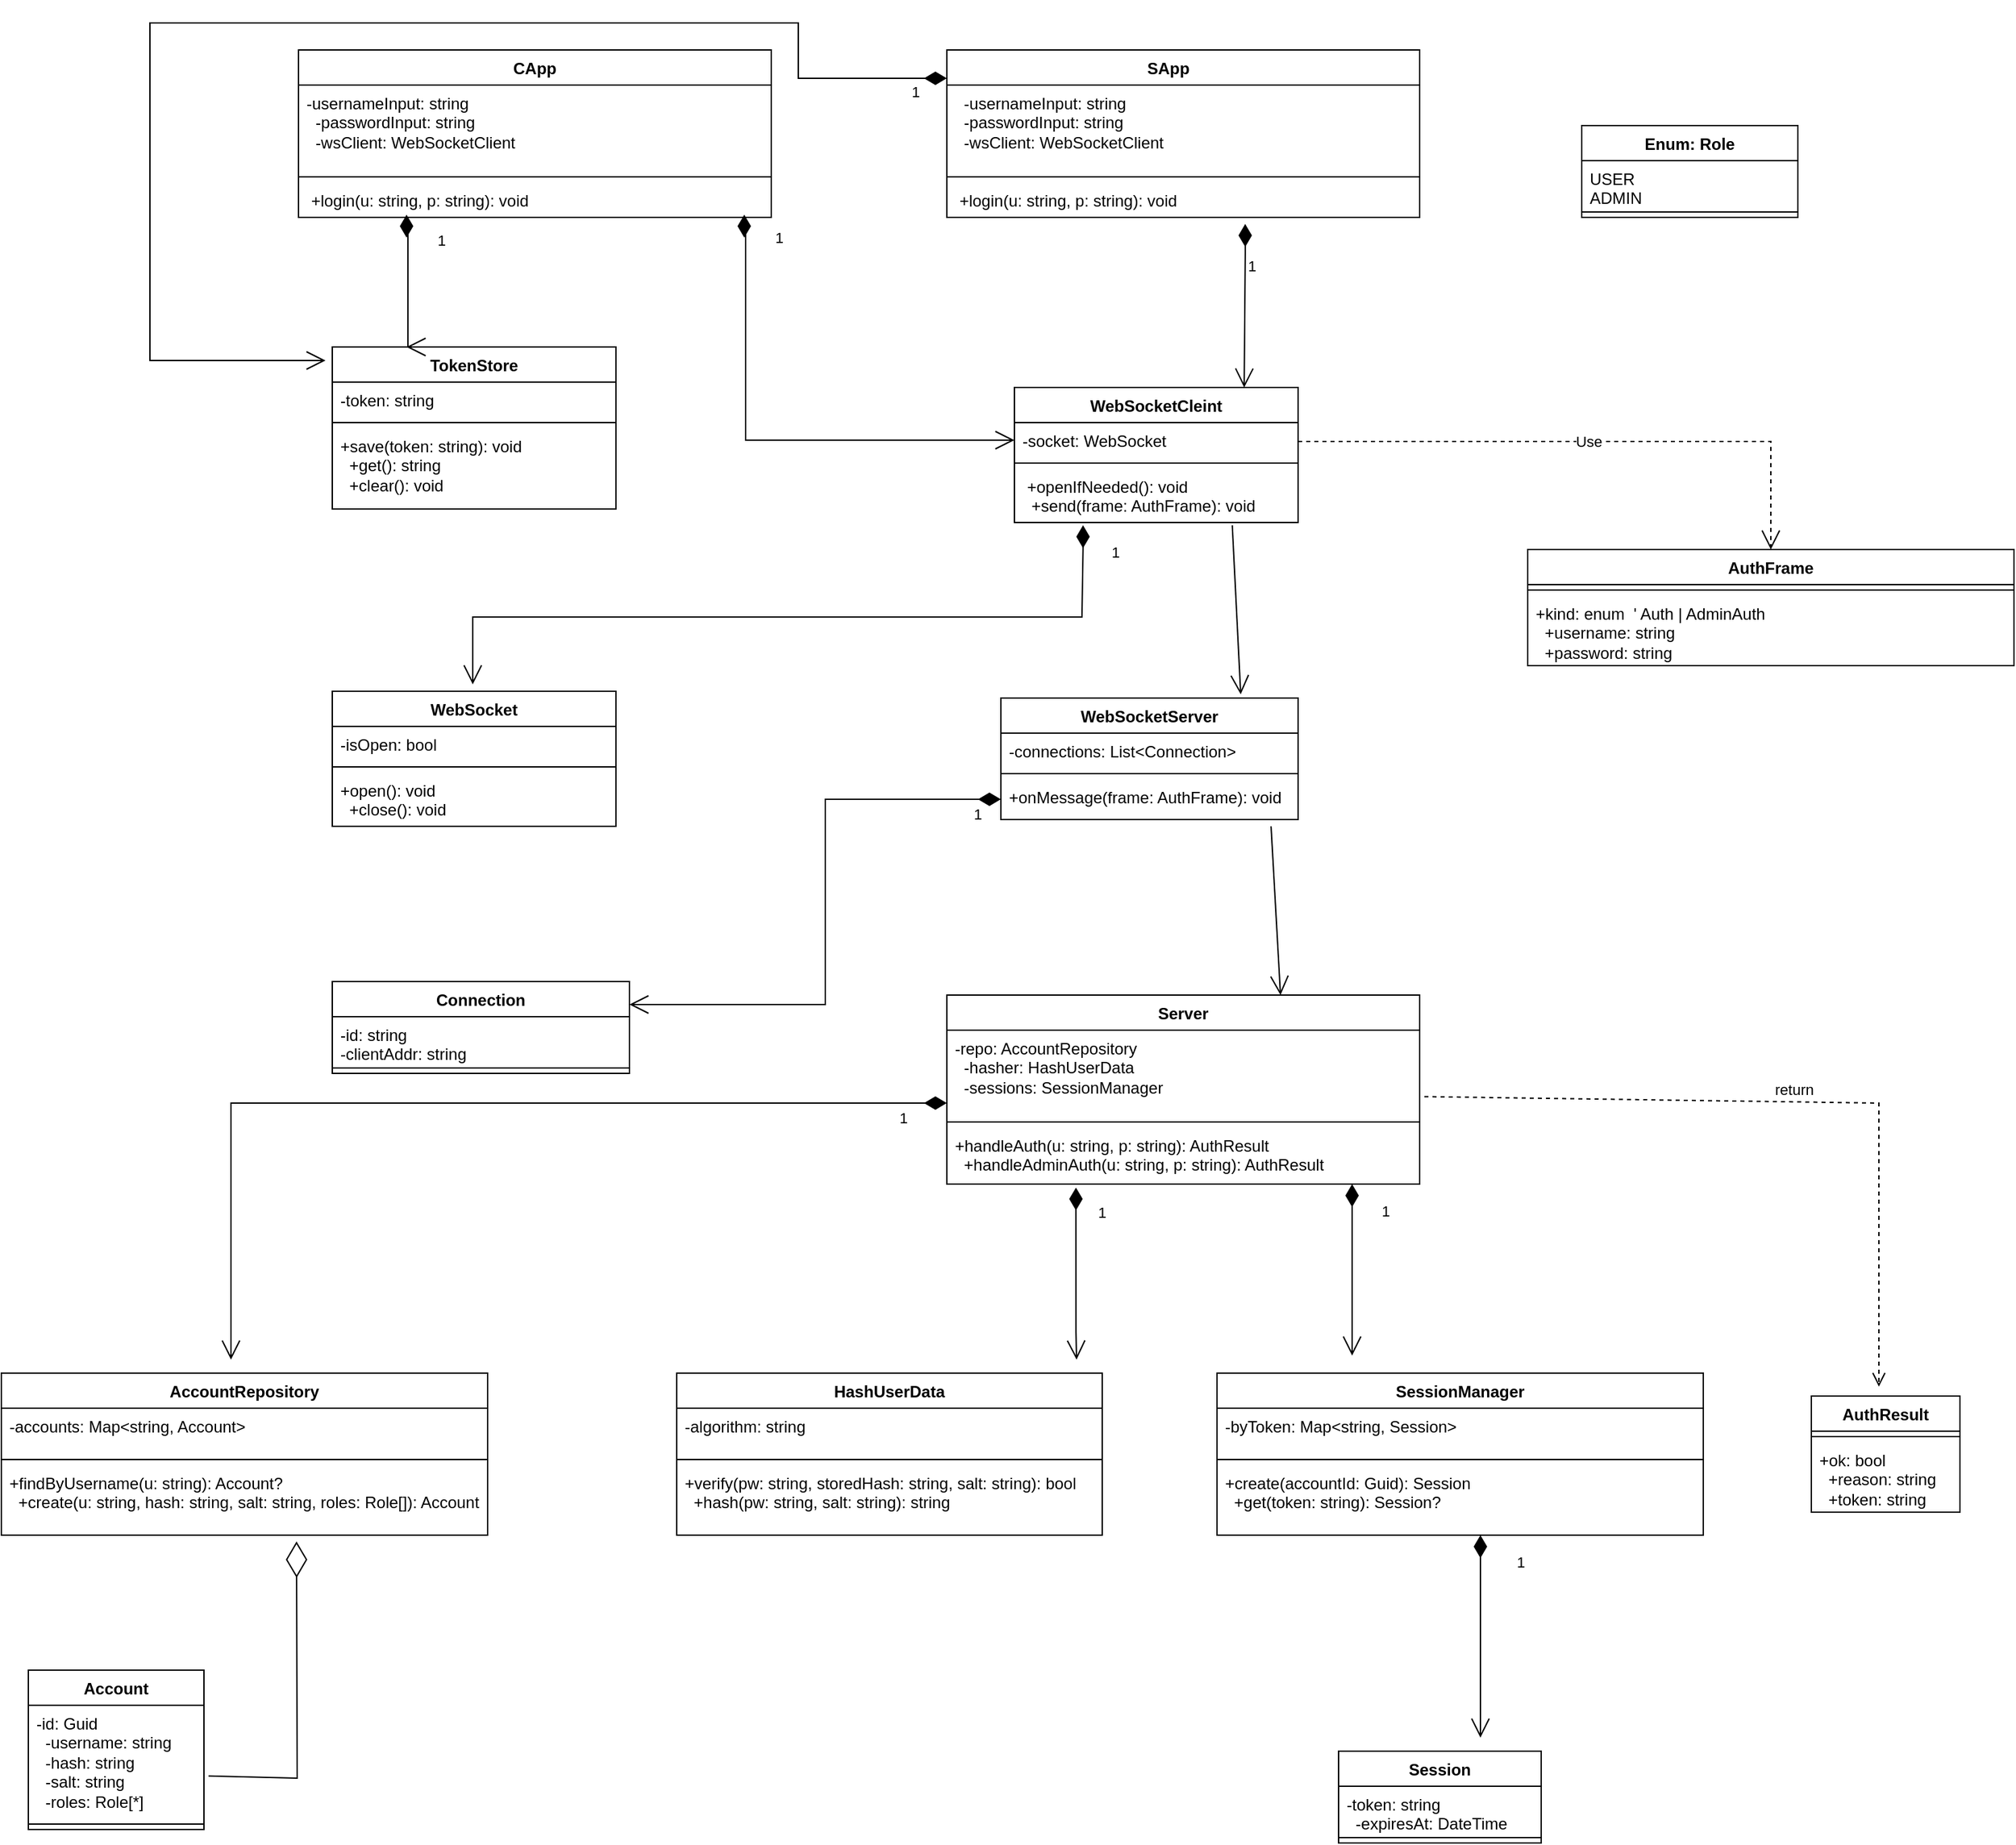 <mxfile version="28.2.5">
  <diagram name="Page-1" id="A7frFAjY_kREVH2VIPrW">
    <mxGraphModel dx="2175" dy="1169" grid="1" gridSize="10" guides="1" tooltips="1" connect="1" arrows="1" fold="1" page="1" pageScale="1" pageWidth="850" pageHeight="1100" math="0" shadow="0">
      <root>
        <mxCell id="0" />
        <mxCell id="1" parent="0" />
        <mxCell id="3AS830xUWh5VBCiJ3x45-1" value="Enum: Role" style="swimlane;fontStyle=1;align=center;verticalAlign=top;childLayout=stackLayout;horizontal=1;startSize=26;horizontalStack=0;resizeParent=1;resizeParentMax=0;resizeLast=0;collapsible=1;marginBottom=0;whiteSpace=wrap;html=1;" vertex="1" parent="1">
          <mxGeometry x="1350" y="96" width="160" height="68" as="geometry" />
        </mxCell>
        <mxCell id="3AS830xUWh5VBCiJ3x45-2" value="USER&lt;br&gt;ADMIN" style="text;strokeColor=none;fillColor=none;align=left;verticalAlign=top;spacingLeft=4;spacingRight=4;overflow=hidden;rotatable=0;points=[[0,0.5],[1,0.5]];portConstraint=eastwest;whiteSpace=wrap;html=1;" vertex="1" parent="3AS830xUWh5VBCiJ3x45-1">
          <mxGeometry y="26" width="160" height="34" as="geometry" />
        </mxCell>
        <mxCell id="3AS830xUWh5VBCiJ3x45-3" value="" style="line;strokeWidth=1;fillColor=none;align=left;verticalAlign=middle;spacingTop=-1;spacingLeft=3;spacingRight=3;rotatable=0;labelPosition=right;points=[];portConstraint=eastwest;strokeColor=inherit;" vertex="1" parent="3AS830xUWh5VBCiJ3x45-1">
          <mxGeometry y="60" width="160" height="8" as="geometry" />
        </mxCell>
        <mxCell id="3AS830xUWh5VBCiJ3x45-5" value="CApp" style="swimlane;fontStyle=1;align=center;verticalAlign=top;childLayout=stackLayout;horizontal=1;startSize=26;horizontalStack=0;resizeParent=1;resizeParentMax=0;resizeLast=0;collapsible=1;marginBottom=0;whiteSpace=wrap;html=1;" vertex="1" parent="1">
          <mxGeometry x="400" y="40" width="350" height="124" as="geometry" />
        </mxCell>
        <mxCell id="3AS830xUWh5VBCiJ3x45-6" value="-usernameInput: string&lt;br&gt;&amp;nbsp; -passwordInput: string&lt;br&gt;&amp;nbsp; -wsClient: WebSocketClient" style="text;strokeColor=none;fillColor=none;align=left;verticalAlign=top;spacingLeft=4;spacingRight=4;overflow=hidden;rotatable=0;points=[[0,0.5],[1,0.5]];portConstraint=eastwest;whiteSpace=wrap;html=1;" vertex="1" parent="3AS830xUWh5VBCiJ3x45-5">
          <mxGeometry y="26" width="350" height="64" as="geometry" />
        </mxCell>
        <mxCell id="3AS830xUWh5VBCiJ3x45-7" value="" style="line;strokeWidth=1;fillColor=none;align=left;verticalAlign=middle;spacingTop=-1;spacingLeft=3;spacingRight=3;rotatable=0;labelPosition=right;points=[];portConstraint=eastwest;strokeColor=inherit;" vertex="1" parent="3AS830xUWh5VBCiJ3x45-5">
          <mxGeometry y="90" width="350" height="8" as="geometry" />
        </mxCell>
        <mxCell id="3AS830xUWh5VBCiJ3x45-8" value="&amp;nbsp;+login(u: string, p: string): void" style="text;strokeColor=none;fillColor=none;align=left;verticalAlign=top;spacingLeft=4;spacingRight=4;overflow=hidden;rotatable=0;points=[[0,0.5],[1,0.5]];portConstraint=eastwest;whiteSpace=wrap;html=1;" vertex="1" parent="3AS830xUWh5VBCiJ3x45-5">
          <mxGeometry y="98" width="350" height="26" as="geometry" />
        </mxCell>
        <mxCell id="3AS830xUWh5VBCiJ3x45-24" value="SApp&lt;span style=&quot;white-space: pre;&quot;&gt;&#x9;&lt;/span&gt;" style="swimlane;fontStyle=1;align=center;verticalAlign=top;childLayout=stackLayout;horizontal=1;startSize=26;horizontalStack=0;resizeParent=1;resizeParentMax=0;resizeLast=0;collapsible=1;marginBottom=0;whiteSpace=wrap;html=1;" vertex="1" parent="1">
          <mxGeometry x="880" y="40" width="350" height="124" as="geometry" />
        </mxCell>
        <mxCell id="3AS830xUWh5VBCiJ3x45-25" value="&amp;nbsp; -usernameInput: string&lt;br&gt;&amp;nbsp; -passwordInput: string&lt;br&gt;&amp;nbsp; -wsClient: WebSocketClient" style="text;strokeColor=none;fillColor=none;align=left;verticalAlign=top;spacingLeft=4;spacingRight=4;overflow=hidden;rotatable=0;points=[[0,0.5],[1,0.5]];portConstraint=eastwest;whiteSpace=wrap;html=1;" vertex="1" parent="3AS830xUWh5VBCiJ3x45-24">
          <mxGeometry y="26" width="350" height="64" as="geometry" />
        </mxCell>
        <mxCell id="3AS830xUWh5VBCiJ3x45-26" value="" style="line;strokeWidth=1;fillColor=none;align=left;verticalAlign=middle;spacingTop=-1;spacingLeft=3;spacingRight=3;rotatable=0;labelPosition=right;points=[];portConstraint=eastwest;strokeColor=inherit;" vertex="1" parent="3AS830xUWh5VBCiJ3x45-24">
          <mxGeometry y="90" width="350" height="8" as="geometry" />
        </mxCell>
        <mxCell id="3AS830xUWh5VBCiJ3x45-27" value="&amp;nbsp;+login(u: string, p: string): void" style="text;strokeColor=none;fillColor=none;align=left;verticalAlign=top;spacingLeft=4;spacingRight=4;overflow=hidden;rotatable=0;points=[[0,0.5],[1,0.5]];portConstraint=eastwest;whiteSpace=wrap;html=1;" vertex="1" parent="3AS830xUWh5VBCiJ3x45-24">
          <mxGeometry y="98" width="350" height="26" as="geometry" />
        </mxCell>
        <mxCell id="3AS830xUWh5VBCiJ3x45-28" value="WebSocketCleint" style="swimlane;fontStyle=1;align=center;verticalAlign=top;childLayout=stackLayout;horizontal=1;startSize=26;horizontalStack=0;resizeParent=1;resizeParentMax=0;resizeLast=0;collapsible=1;marginBottom=0;whiteSpace=wrap;html=1;" vertex="1" parent="1">
          <mxGeometry x="930" y="290" width="210" height="100" as="geometry" />
        </mxCell>
        <mxCell id="3AS830xUWh5VBCiJ3x45-29" value="-socket: WebSocket" style="text;strokeColor=none;fillColor=none;align=left;verticalAlign=top;spacingLeft=4;spacingRight=4;overflow=hidden;rotatable=0;points=[[0,0.5],[1,0.5]];portConstraint=eastwest;whiteSpace=wrap;html=1;" vertex="1" parent="3AS830xUWh5VBCiJ3x45-28">
          <mxGeometry y="26" width="210" height="26" as="geometry" />
        </mxCell>
        <mxCell id="3AS830xUWh5VBCiJ3x45-30" value="" style="line;strokeWidth=1;fillColor=none;align=left;verticalAlign=middle;spacingTop=-1;spacingLeft=3;spacingRight=3;rotatable=0;labelPosition=right;points=[];portConstraint=eastwest;strokeColor=inherit;" vertex="1" parent="3AS830xUWh5VBCiJ3x45-28">
          <mxGeometry y="52" width="210" height="8" as="geometry" />
        </mxCell>
        <mxCell id="3AS830xUWh5VBCiJ3x45-31" value="&amp;nbsp;+openIfNeeded(): void&lt;br&gt;&amp;nbsp; +send(frame: AuthFrame): void" style="text;strokeColor=none;fillColor=none;align=left;verticalAlign=top;spacingLeft=4;spacingRight=4;overflow=hidden;rotatable=0;points=[[0,0.5],[1,0.5]];portConstraint=eastwest;whiteSpace=wrap;html=1;" vertex="1" parent="3AS830xUWh5VBCiJ3x45-28">
          <mxGeometry y="60" width="210" height="40" as="geometry" />
        </mxCell>
        <mxCell id="3AS830xUWh5VBCiJ3x45-32" value="WebSocket" style="swimlane;fontStyle=1;align=center;verticalAlign=top;childLayout=stackLayout;horizontal=1;startSize=26;horizontalStack=0;resizeParent=1;resizeParentMax=0;resizeLast=0;collapsible=1;marginBottom=0;whiteSpace=wrap;html=1;" vertex="1" parent="1">
          <mxGeometry x="425" y="515" width="210" height="100" as="geometry" />
        </mxCell>
        <mxCell id="3AS830xUWh5VBCiJ3x45-33" value="-isOpen: bool" style="text;strokeColor=none;fillColor=none;align=left;verticalAlign=top;spacingLeft=4;spacingRight=4;overflow=hidden;rotatable=0;points=[[0,0.5],[1,0.5]];portConstraint=eastwest;whiteSpace=wrap;html=1;" vertex="1" parent="3AS830xUWh5VBCiJ3x45-32">
          <mxGeometry y="26" width="210" height="26" as="geometry" />
        </mxCell>
        <mxCell id="3AS830xUWh5VBCiJ3x45-34" value="" style="line;strokeWidth=1;fillColor=none;align=left;verticalAlign=middle;spacingTop=-1;spacingLeft=3;spacingRight=3;rotatable=0;labelPosition=right;points=[];portConstraint=eastwest;strokeColor=inherit;" vertex="1" parent="3AS830xUWh5VBCiJ3x45-32">
          <mxGeometry y="52" width="210" height="8" as="geometry" />
        </mxCell>
        <mxCell id="3AS830xUWh5VBCiJ3x45-35" value="+open(): void&lt;br&gt;&amp;nbsp; +close(): void" style="text;strokeColor=none;fillColor=none;align=left;verticalAlign=top;spacingLeft=4;spacingRight=4;overflow=hidden;rotatable=0;points=[[0,0.5],[1,0.5]];portConstraint=eastwest;whiteSpace=wrap;html=1;" vertex="1" parent="3AS830xUWh5VBCiJ3x45-32">
          <mxGeometry y="60" width="210" height="40" as="geometry" />
        </mxCell>
        <mxCell id="3AS830xUWh5VBCiJ3x45-36" value="WebSocketServer" style="swimlane;fontStyle=1;align=center;verticalAlign=top;childLayout=stackLayout;horizontal=1;startSize=26;horizontalStack=0;resizeParent=1;resizeParentMax=0;resizeLast=0;collapsible=1;marginBottom=0;whiteSpace=wrap;html=1;" vertex="1" parent="1">
          <mxGeometry x="920" y="520" width="220" height="90" as="geometry" />
        </mxCell>
        <mxCell id="3AS830xUWh5VBCiJ3x45-37" value="-connections: List&amp;lt;Connection&amp;gt;" style="text;strokeColor=none;fillColor=none;align=left;verticalAlign=top;spacingLeft=4;spacingRight=4;overflow=hidden;rotatable=0;points=[[0,0.5],[1,0.5]];portConstraint=eastwest;whiteSpace=wrap;html=1;" vertex="1" parent="3AS830xUWh5VBCiJ3x45-36">
          <mxGeometry y="26" width="220" height="26" as="geometry" />
        </mxCell>
        <mxCell id="3AS830xUWh5VBCiJ3x45-38" value="" style="line;strokeWidth=1;fillColor=none;align=left;verticalAlign=middle;spacingTop=-1;spacingLeft=3;spacingRight=3;rotatable=0;labelPosition=right;points=[];portConstraint=eastwest;strokeColor=inherit;" vertex="1" parent="3AS830xUWh5VBCiJ3x45-36">
          <mxGeometry y="52" width="220" height="8" as="geometry" />
        </mxCell>
        <mxCell id="3AS830xUWh5VBCiJ3x45-39" value="+onMessage(frame: AuthFrame): void" style="text;strokeColor=none;fillColor=none;align=left;verticalAlign=top;spacingLeft=4;spacingRight=4;overflow=hidden;rotatable=0;points=[[0,0.5],[1,0.5]];portConstraint=eastwest;whiteSpace=wrap;html=1;" vertex="1" parent="3AS830xUWh5VBCiJ3x45-36">
          <mxGeometry y="60" width="220" height="30" as="geometry" />
        </mxCell>
        <mxCell id="3AS830xUWh5VBCiJ3x45-40" value="Connection" style="swimlane;fontStyle=1;align=center;verticalAlign=top;childLayout=stackLayout;horizontal=1;startSize=26;horizontalStack=0;resizeParent=1;resizeParentMax=0;resizeLast=0;collapsible=1;marginBottom=0;whiteSpace=wrap;html=1;" vertex="1" parent="1">
          <mxGeometry x="425" y="730" width="220" height="68" as="geometry" />
        </mxCell>
        <mxCell id="3AS830xUWh5VBCiJ3x45-41" value="&lt;div&gt;-id: string&lt;/div&gt;&lt;div&gt;-clientAddr: string&lt;/div&gt;" style="text;strokeColor=none;fillColor=none;align=left;verticalAlign=top;spacingLeft=4;spacingRight=4;overflow=hidden;rotatable=0;points=[[0,0.5],[1,0.5]];portConstraint=eastwest;whiteSpace=wrap;html=1;" vertex="1" parent="3AS830xUWh5VBCiJ3x45-40">
          <mxGeometry y="26" width="220" height="34" as="geometry" />
        </mxCell>
        <mxCell id="3AS830xUWh5VBCiJ3x45-42" value="" style="line;strokeWidth=1;fillColor=none;align=left;verticalAlign=middle;spacingTop=-1;spacingLeft=3;spacingRight=3;rotatable=0;labelPosition=right;points=[];portConstraint=eastwest;strokeColor=inherit;" vertex="1" parent="3AS830xUWh5VBCiJ3x45-40">
          <mxGeometry y="60" width="220" height="8" as="geometry" />
        </mxCell>
        <mxCell id="3AS830xUWh5VBCiJ3x45-44" value="Server" style="swimlane;fontStyle=1;align=center;verticalAlign=top;childLayout=stackLayout;horizontal=1;startSize=26;horizontalStack=0;resizeParent=1;resizeParentMax=0;resizeLast=0;collapsible=1;marginBottom=0;whiteSpace=wrap;html=1;" vertex="1" parent="1">
          <mxGeometry x="880" y="740" width="350" height="140" as="geometry" />
        </mxCell>
        <mxCell id="3AS830xUWh5VBCiJ3x45-45" value="-repo: AccountRepository&lt;br&gt;&amp;nbsp; -hasher: HashUserData&lt;br&gt;&amp;nbsp; -sessions: SessionManager" style="text;strokeColor=none;fillColor=none;align=left;verticalAlign=top;spacingLeft=4;spacingRight=4;overflow=hidden;rotatable=0;points=[[0,0.5],[1,0.5]];portConstraint=eastwest;whiteSpace=wrap;html=1;" vertex="1" parent="3AS830xUWh5VBCiJ3x45-44">
          <mxGeometry y="26" width="350" height="64" as="geometry" />
        </mxCell>
        <mxCell id="3AS830xUWh5VBCiJ3x45-46" value="" style="line;strokeWidth=1;fillColor=none;align=left;verticalAlign=middle;spacingTop=-1;spacingLeft=3;spacingRight=3;rotatable=0;labelPosition=right;points=[];portConstraint=eastwest;strokeColor=inherit;" vertex="1" parent="3AS830xUWh5VBCiJ3x45-44">
          <mxGeometry y="90" width="350" height="8" as="geometry" />
        </mxCell>
        <mxCell id="3AS830xUWh5VBCiJ3x45-47" value="+handleAuth(u: string, p: string): AuthResult&lt;br&gt;&amp;nbsp; +handleAdminAuth(u: string, p: string): AuthResult" style="text;strokeColor=none;fillColor=none;align=left;verticalAlign=top;spacingLeft=4;spacingRight=4;overflow=hidden;rotatable=0;points=[[0,0.5],[1,0.5]];portConstraint=eastwest;whiteSpace=wrap;html=1;" vertex="1" parent="3AS830xUWh5VBCiJ3x45-44">
          <mxGeometry y="98" width="350" height="42" as="geometry" />
        </mxCell>
        <mxCell id="3AS830xUWh5VBCiJ3x45-48" value="AccountRepository" style="swimlane;fontStyle=1;align=center;verticalAlign=top;childLayout=stackLayout;horizontal=1;startSize=26;horizontalStack=0;resizeParent=1;resizeParentMax=0;resizeLast=0;collapsible=1;marginBottom=0;whiteSpace=wrap;html=1;" vertex="1" parent="1">
          <mxGeometry x="180" y="1020" width="360" height="120" as="geometry" />
        </mxCell>
        <mxCell id="3AS830xUWh5VBCiJ3x45-49" value="-accounts: Map&amp;lt;string, Account&amp;gt;" style="text;strokeColor=none;fillColor=none;align=left;verticalAlign=top;spacingLeft=4;spacingRight=4;overflow=hidden;rotatable=0;points=[[0,0.5],[1,0.5]];portConstraint=eastwest;whiteSpace=wrap;html=1;" vertex="1" parent="3AS830xUWh5VBCiJ3x45-48">
          <mxGeometry y="26" width="360" height="34" as="geometry" />
        </mxCell>
        <mxCell id="3AS830xUWh5VBCiJ3x45-50" value="" style="line;strokeWidth=1;fillColor=none;align=left;verticalAlign=middle;spacingTop=-1;spacingLeft=3;spacingRight=3;rotatable=0;labelPosition=right;points=[];portConstraint=eastwest;strokeColor=inherit;" vertex="1" parent="3AS830xUWh5VBCiJ3x45-48">
          <mxGeometry y="60" width="360" height="8" as="geometry" />
        </mxCell>
        <mxCell id="3AS830xUWh5VBCiJ3x45-51" value="+findByUsername(u: string): Account?&lt;br&gt;&amp;nbsp; +create(u: string, hash: string, salt: string, roles: Role[]): Account" style="text;strokeColor=none;fillColor=none;align=left;verticalAlign=top;spacingLeft=4;spacingRight=4;overflow=hidden;rotatable=0;points=[[0,0.5],[1,0.5]];portConstraint=eastwest;whiteSpace=wrap;html=1;" vertex="1" parent="3AS830xUWh5VBCiJ3x45-48">
          <mxGeometry y="68" width="360" height="52" as="geometry" />
        </mxCell>
        <mxCell id="3AS830xUWh5VBCiJ3x45-52" value="HashUserData" style="swimlane;fontStyle=1;align=center;verticalAlign=top;childLayout=stackLayout;horizontal=1;startSize=26;horizontalStack=0;resizeParent=1;resizeParentMax=0;resizeLast=0;collapsible=1;marginBottom=0;whiteSpace=wrap;html=1;" vertex="1" parent="1">
          <mxGeometry x="680" y="1020" width="315" height="120" as="geometry" />
        </mxCell>
        <mxCell id="3AS830xUWh5VBCiJ3x45-53" value="-algorithm: string" style="text;strokeColor=none;fillColor=none;align=left;verticalAlign=top;spacingLeft=4;spacingRight=4;overflow=hidden;rotatable=0;points=[[0,0.5],[1,0.5]];portConstraint=eastwest;whiteSpace=wrap;html=1;" vertex="1" parent="3AS830xUWh5VBCiJ3x45-52">
          <mxGeometry y="26" width="315" height="34" as="geometry" />
        </mxCell>
        <mxCell id="3AS830xUWh5VBCiJ3x45-54" value="" style="line;strokeWidth=1;fillColor=none;align=left;verticalAlign=middle;spacingTop=-1;spacingLeft=3;spacingRight=3;rotatable=0;labelPosition=right;points=[];portConstraint=eastwest;strokeColor=inherit;" vertex="1" parent="3AS830xUWh5VBCiJ3x45-52">
          <mxGeometry y="60" width="315" height="8" as="geometry" />
        </mxCell>
        <mxCell id="3AS830xUWh5VBCiJ3x45-55" value="+verify(pw: string, storedHash: string, salt: string): bool&lt;br&gt;&amp;nbsp; +hash(pw: string, salt: string): string" style="text;strokeColor=none;fillColor=none;align=left;verticalAlign=top;spacingLeft=4;spacingRight=4;overflow=hidden;rotatable=0;points=[[0,0.5],[1,0.5]];portConstraint=eastwest;whiteSpace=wrap;html=1;" vertex="1" parent="3AS830xUWh5VBCiJ3x45-52">
          <mxGeometry y="68" width="315" height="52" as="geometry" />
        </mxCell>
        <mxCell id="3AS830xUWh5VBCiJ3x45-56" value="SessionManager" style="swimlane;fontStyle=1;align=center;verticalAlign=top;childLayout=stackLayout;horizontal=1;startSize=26;horizontalStack=0;resizeParent=1;resizeParentMax=0;resizeLast=0;collapsible=1;marginBottom=0;whiteSpace=wrap;html=1;" vertex="1" parent="1">
          <mxGeometry x="1080" y="1020" width="360" height="120" as="geometry" />
        </mxCell>
        <mxCell id="3AS830xUWh5VBCiJ3x45-57" value="-byToken: Map&amp;lt;string, Session&amp;gt;" style="text;strokeColor=none;fillColor=none;align=left;verticalAlign=top;spacingLeft=4;spacingRight=4;overflow=hidden;rotatable=0;points=[[0,0.5],[1,0.5]];portConstraint=eastwest;whiteSpace=wrap;html=1;" vertex="1" parent="3AS830xUWh5VBCiJ3x45-56">
          <mxGeometry y="26" width="360" height="34" as="geometry" />
        </mxCell>
        <mxCell id="3AS830xUWh5VBCiJ3x45-58" value="" style="line;strokeWidth=1;fillColor=none;align=left;verticalAlign=middle;spacingTop=-1;spacingLeft=3;spacingRight=3;rotatable=0;labelPosition=right;points=[];portConstraint=eastwest;strokeColor=inherit;" vertex="1" parent="3AS830xUWh5VBCiJ3x45-56">
          <mxGeometry y="60" width="360" height="8" as="geometry" />
        </mxCell>
        <mxCell id="3AS830xUWh5VBCiJ3x45-59" value="+create(accountId: Guid): Session&lt;br&gt;&amp;nbsp; +get(token: string): Session?" style="text;strokeColor=none;fillColor=none;align=left;verticalAlign=top;spacingLeft=4;spacingRight=4;overflow=hidden;rotatable=0;points=[[0,0.5],[1,0.5]];portConstraint=eastwest;whiteSpace=wrap;html=1;" vertex="1" parent="3AS830xUWh5VBCiJ3x45-56">
          <mxGeometry y="68" width="360" height="52" as="geometry" />
        </mxCell>
        <mxCell id="3AS830xUWh5VBCiJ3x45-60" value="Account" style="swimlane;fontStyle=1;align=center;verticalAlign=top;childLayout=stackLayout;horizontal=1;startSize=26;horizontalStack=0;resizeParent=1;resizeParentMax=0;resizeLast=0;collapsible=1;marginBottom=0;whiteSpace=wrap;html=1;" vertex="1" parent="1">
          <mxGeometry x="200" y="1240" width="130" height="118" as="geometry" />
        </mxCell>
        <mxCell id="3AS830xUWh5VBCiJ3x45-61" value="-id: Guid&lt;br&gt;&amp;nbsp; -username: string&lt;br&gt;&amp;nbsp; -hash: string&lt;br&gt;&amp;nbsp; -salt: string&lt;br&gt;&amp;nbsp; -roles: Role[*]" style="text;strokeColor=none;fillColor=none;align=left;verticalAlign=top;spacingLeft=4;spacingRight=4;overflow=hidden;rotatable=0;points=[[0,0.5],[1,0.5]];portConstraint=eastwest;whiteSpace=wrap;html=1;" vertex="1" parent="3AS830xUWh5VBCiJ3x45-60">
          <mxGeometry y="26" width="130" height="84" as="geometry" />
        </mxCell>
        <mxCell id="3AS830xUWh5VBCiJ3x45-62" value="" style="line;strokeWidth=1;fillColor=none;align=left;verticalAlign=middle;spacingTop=-1;spacingLeft=3;spacingRight=3;rotatable=0;labelPosition=right;points=[];portConstraint=eastwest;strokeColor=inherit;" vertex="1" parent="3AS830xUWh5VBCiJ3x45-60">
          <mxGeometry y="110" width="130" height="8" as="geometry" />
        </mxCell>
        <mxCell id="3AS830xUWh5VBCiJ3x45-64" value="Session" style="swimlane;fontStyle=1;align=center;verticalAlign=top;childLayout=stackLayout;horizontal=1;startSize=26;horizontalStack=0;resizeParent=1;resizeParentMax=0;resizeLast=0;collapsible=1;marginBottom=0;whiteSpace=wrap;html=1;" vertex="1" parent="1">
          <mxGeometry x="1170" y="1300" width="150" height="68" as="geometry" />
        </mxCell>
        <mxCell id="3AS830xUWh5VBCiJ3x45-65" value="-token: string&lt;br&gt;&amp;nbsp; -expiresAt: DateTime" style="text;strokeColor=none;fillColor=none;align=left;verticalAlign=top;spacingLeft=4;spacingRight=4;overflow=hidden;rotatable=0;points=[[0,0.5],[1,0.5]];portConstraint=eastwest;whiteSpace=wrap;html=1;" vertex="1" parent="3AS830xUWh5VBCiJ3x45-64">
          <mxGeometry y="26" width="150" height="34" as="geometry" />
        </mxCell>
        <mxCell id="3AS830xUWh5VBCiJ3x45-66" value="" style="line;strokeWidth=1;fillColor=none;align=left;verticalAlign=middle;spacingTop=-1;spacingLeft=3;spacingRight=3;rotatable=0;labelPosition=right;points=[];portConstraint=eastwest;strokeColor=inherit;" vertex="1" parent="3AS830xUWh5VBCiJ3x45-64">
          <mxGeometry y="60" width="150" height="8" as="geometry" />
        </mxCell>
        <mxCell id="3AS830xUWh5VBCiJ3x45-68" value="AuthFrame" style="swimlane;fontStyle=1;align=center;verticalAlign=top;childLayout=stackLayout;horizontal=1;startSize=26;horizontalStack=0;resizeParent=1;resizeParentMax=0;resizeLast=0;collapsible=1;marginBottom=0;whiteSpace=wrap;html=1;" vertex="1" parent="1">
          <mxGeometry x="1310" y="410" width="360" height="86" as="geometry" />
        </mxCell>
        <mxCell id="3AS830xUWh5VBCiJ3x45-70" value="" style="line;strokeWidth=1;fillColor=none;align=left;verticalAlign=middle;spacingTop=-1;spacingLeft=3;spacingRight=3;rotatable=0;labelPosition=right;points=[];portConstraint=eastwest;strokeColor=inherit;" vertex="1" parent="3AS830xUWh5VBCiJ3x45-68">
          <mxGeometry y="26" width="360" height="8" as="geometry" />
        </mxCell>
        <mxCell id="3AS830xUWh5VBCiJ3x45-71" value="+kind: enum&amp;nbsp; &#39; Auth | AdminAuth&lt;br&gt;&amp;nbsp; +username: string&lt;br&gt;&amp;nbsp; +password: string" style="text;strokeColor=none;fillColor=none;align=left;verticalAlign=top;spacingLeft=4;spacingRight=4;overflow=hidden;rotatable=0;points=[[0,0.5],[1,0.5]];portConstraint=eastwest;whiteSpace=wrap;html=1;" vertex="1" parent="3AS830xUWh5VBCiJ3x45-68">
          <mxGeometry y="34" width="360" height="52" as="geometry" />
        </mxCell>
        <mxCell id="3AS830xUWh5VBCiJ3x45-72" value="AuthResult" style="swimlane;fontStyle=1;align=center;verticalAlign=top;childLayout=stackLayout;horizontal=1;startSize=26;horizontalStack=0;resizeParent=1;resizeParentMax=0;resizeLast=0;collapsible=1;marginBottom=0;whiteSpace=wrap;html=1;" vertex="1" parent="1">
          <mxGeometry x="1520" y="1037" width="110" height="86" as="geometry" />
        </mxCell>
        <mxCell id="3AS830xUWh5VBCiJ3x45-73" value="" style="line;strokeWidth=1;fillColor=none;align=left;verticalAlign=middle;spacingTop=-1;spacingLeft=3;spacingRight=3;rotatable=0;labelPosition=right;points=[];portConstraint=eastwest;strokeColor=inherit;" vertex="1" parent="3AS830xUWh5VBCiJ3x45-72">
          <mxGeometry y="26" width="110" height="8" as="geometry" />
        </mxCell>
        <mxCell id="3AS830xUWh5VBCiJ3x45-74" value="+ok: bool&lt;br&gt;&amp;nbsp; +reason: string&lt;br&gt;&amp;nbsp; +token: string" style="text;strokeColor=none;fillColor=none;align=left;verticalAlign=top;spacingLeft=4;spacingRight=4;overflow=hidden;rotatable=0;points=[[0,0.5],[1,0.5]];portConstraint=eastwest;whiteSpace=wrap;html=1;" vertex="1" parent="3AS830xUWh5VBCiJ3x45-72">
          <mxGeometry y="34" width="110" height="52" as="geometry" />
        </mxCell>
        <mxCell id="3AS830xUWh5VBCiJ3x45-75" value="TokenStore" style="swimlane;fontStyle=1;align=center;verticalAlign=top;childLayout=stackLayout;horizontal=1;startSize=26;horizontalStack=0;resizeParent=1;resizeParentMax=0;resizeLast=0;collapsible=1;marginBottom=0;whiteSpace=wrap;html=1;" vertex="1" parent="1">
          <mxGeometry x="425" y="260" width="210" height="120" as="geometry" />
        </mxCell>
        <mxCell id="3AS830xUWh5VBCiJ3x45-76" value="-token: string" style="text;strokeColor=none;fillColor=none;align=left;verticalAlign=top;spacingLeft=4;spacingRight=4;overflow=hidden;rotatable=0;points=[[0,0.5],[1,0.5]];portConstraint=eastwest;whiteSpace=wrap;html=1;" vertex="1" parent="3AS830xUWh5VBCiJ3x45-75">
          <mxGeometry y="26" width="210" height="26" as="geometry" />
        </mxCell>
        <mxCell id="3AS830xUWh5VBCiJ3x45-77" value="" style="line;strokeWidth=1;fillColor=none;align=left;verticalAlign=middle;spacingTop=-1;spacingLeft=3;spacingRight=3;rotatable=0;labelPosition=right;points=[];portConstraint=eastwest;strokeColor=inherit;" vertex="1" parent="3AS830xUWh5VBCiJ3x45-75">
          <mxGeometry y="52" width="210" height="8" as="geometry" />
        </mxCell>
        <mxCell id="3AS830xUWh5VBCiJ3x45-78" value="+save(token: string): void&lt;br&gt;&amp;nbsp; +get(): string&lt;br&gt;&amp;nbsp; +clear(): void" style="text;strokeColor=none;fillColor=none;align=left;verticalAlign=top;spacingLeft=4;spacingRight=4;overflow=hidden;rotatable=0;points=[[0,0.5],[1,0.5]];portConstraint=eastwest;whiteSpace=wrap;html=1;" vertex="1" parent="3AS830xUWh5VBCiJ3x45-75">
          <mxGeometry y="60" width="210" height="60" as="geometry" />
        </mxCell>
        <mxCell id="3AS830xUWh5VBCiJ3x45-79" value="1" style="endArrow=open;html=1;endSize=12;startArrow=diamondThin;startSize=14;startFill=1;edgeStyle=orthogonalEdgeStyle;align=left;verticalAlign=bottom;rounded=0;entryX=0.81;entryY=0;entryDx=0;entryDy=0;entryPerimeter=0;exitX=0.631;exitY=1.188;exitDx=0;exitDy=0;exitPerimeter=0;" edge="1" parent="1" source="3AS830xUWh5VBCiJ3x45-27" target="3AS830xUWh5VBCiJ3x45-28">
          <mxGeometry x="-0.651" y="19" relative="1" as="geometry">
            <mxPoint x="1080" y="190" as="sourcePoint" />
            <mxPoint x="1230" y="230" as="targetPoint" />
            <Array as="points">
              <mxPoint x="1101" y="190" />
            </Array>
            <mxPoint as="offset" />
          </mxGeometry>
        </mxCell>
        <mxCell id="3AS830xUWh5VBCiJ3x45-80" value="1" style="endArrow=open;html=1;endSize=12;startArrow=diamondThin;startSize=14;startFill=1;edgeStyle=orthogonalEdgeStyle;align=left;verticalAlign=bottom;rounded=0;exitX=0;exitY=0.169;exitDx=0;exitDy=0;exitPerimeter=0;" edge="1" parent="1" source="3AS830xUWh5VBCiJ3x45-24">
          <mxGeometry x="-0.943" y="19" relative="1" as="geometry">
            <mxPoint x="806.45" y="61.042" as="sourcePoint" />
            <mxPoint x="420" y="270" as="targetPoint" />
            <Array as="points">
              <mxPoint x="770" y="61" />
              <mxPoint x="770" y="20" />
              <mxPoint x="290" y="20" />
              <mxPoint x="290" y="270" />
            </Array>
            <mxPoint x="1" as="offset" />
          </mxGeometry>
        </mxCell>
        <mxCell id="3AS830xUWh5VBCiJ3x45-81" value="1" style="endArrow=open;html=1;endSize=12;startArrow=diamondThin;startSize=14;startFill=1;edgeStyle=orthogonalEdgeStyle;align=left;verticalAlign=bottom;rounded=0;" edge="1" parent="1">
          <mxGeometry x="-0.418" y="20" relative="1" as="geometry">
            <mxPoint x="480" y="179" as="sourcePoint" />
            <mxPoint x="480" y="260" as="targetPoint" />
            <Array as="points">
              <mxPoint x="481" y="170" />
            </Array>
            <mxPoint as="offset" />
          </mxGeometry>
        </mxCell>
        <mxCell id="3AS830xUWh5VBCiJ3x45-82" value="1" style="endArrow=open;html=1;endSize=12;startArrow=diamondThin;startSize=14;startFill=1;edgeStyle=orthogonalEdgeStyle;align=left;verticalAlign=bottom;rounded=0;entryX=0;entryY=0.5;entryDx=0;entryDy=0;" edge="1" parent="1" target="3AS830xUWh5VBCiJ3x45-29">
          <mxGeometry x="-0.842" y="20" relative="1" as="geometry">
            <mxPoint x="730" y="178.95" as="sourcePoint" />
            <mxPoint x="730" y="400" as="targetPoint" />
            <Array as="points">
              <mxPoint x="730" y="170" />
              <mxPoint x="731" y="329" />
            </Array>
            <mxPoint y="-1" as="offset" />
          </mxGeometry>
        </mxCell>
        <mxCell id="3AS830xUWh5VBCiJ3x45-83" value="1" style="endArrow=open;html=1;endSize=12;startArrow=diamondThin;startSize=14;startFill=1;edgeStyle=orthogonalEdgeStyle;align=left;verticalAlign=bottom;rounded=0;entryX=1.024;entryY=0.15;entryDx=0;entryDy=0;entryPerimeter=0;exitX=0.242;exitY=1.051;exitDx=0;exitDy=0;exitPerimeter=0;" edge="1" parent="1" source="3AS830xUWh5VBCiJ3x45-31">
          <mxGeometry x="-0.897" y="20" relative="1" as="geometry">
            <mxPoint x="970" y="410" as="sourcePoint" />
            <mxPoint x="529" y="509.9" as="targetPoint" />
            <Array as="points">
              <mxPoint x="981" y="410" />
              <mxPoint x="980" y="460" />
              <mxPoint x="529" y="460" />
            </Array>
            <mxPoint as="offset" />
          </mxGeometry>
        </mxCell>
        <mxCell id="3AS830xUWh5VBCiJ3x45-84" value="return" style="html=1;verticalAlign=bottom;endArrow=open;dashed=1;endSize=8;curved=0;rounded=0;exitX=1.01;exitY=0.769;exitDx=0;exitDy=0;exitPerimeter=0;" edge="1" parent="1" source="3AS830xUWh5VBCiJ3x45-45">
          <mxGeometry relative="1" as="geometry">
            <mxPoint x="1470" y="730" as="sourcePoint" />
            <mxPoint x="1570" y="1030" as="targetPoint" />
            <Array as="points">
              <mxPoint x="1570" y="820" />
            </Array>
          </mxGeometry>
        </mxCell>
        <mxCell id="3AS830xUWh5VBCiJ3x45-85" value="Use" style="endArrow=open;endSize=12;dashed=1;html=1;rounded=0;entryX=0.5;entryY=0;entryDx=0;entryDy=0;" edge="1" parent="1" target="3AS830xUWh5VBCiJ3x45-68">
          <mxGeometry width="160" relative="1" as="geometry">
            <mxPoint x="1140" y="330" as="sourcePoint" />
            <mxPoint x="1510" y="330" as="targetPoint" />
            <Array as="points">
              <mxPoint x="1490" y="330" />
            </Array>
          </mxGeometry>
        </mxCell>
        <mxCell id="3AS830xUWh5VBCiJ3x45-89" value="1" style="endArrow=open;html=1;endSize=12;startArrow=diamondThin;startSize=14;startFill=1;edgeStyle=orthogonalEdgeStyle;align=left;verticalAlign=bottom;rounded=0;entryX=1;entryY=0.25;entryDx=0;entryDy=0;exitX=0;exitY=0.5;exitDx=0;exitDy=0;" edge="1" parent="1" source="3AS830xUWh5VBCiJ3x45-39" target="3AS830xUWh5VBCiJ3x45-40">
          <mxGeometry x="-0.897" y="20" relative="1" as="geometry">
            <mxPoint x="672" y="920" as="sourcePoint" />
            <mxPoint x="220" y="1037.9" as="targetPoint" />
            <Array as="points">
              <mxPoint x="790" y="595" />
              <mxPoint x="790" y="747" />
            </Array>
            <mxPoint as="offset" />
          </mxGeometry>
        </mxCell>
        <mxCell id="3AS830xUWh5VBCiJ3x45-93" value="1" style="endArrow=open;html=1;endSize=12;startArrow=diamondThin;startSize=14;startFill=1;edgeStyle=orthogonalEdgeStyle;align=left;verticalAlign=bottom;rounded=0;exitX=0;exitY=0.5;exitDx=0;exitDy=0;" edge="1" parent="1">
          <mxGeometry x="-0.897" y="20" relative="1" as="geometry">
            <mxPoint x="880" y="820" as="sourcePoint" />
            <mxPoint x="350" y="1010" as="targetPoint" />
            <Array as="points">
              <mxPoint x="350" y="820" />
            </Array>
            <mxPoint as="offset" />
          </mxGeometry>
        </mxCell>
        <mxCell id="3AS830xUWh5VBCiJ3x45-94" value="1" style="endArrow=open;html=1;endSize=12;startArrow=diamondThin;startSize=14;startFill=1;edgeStyle=orthogonalEdgeStyle;align=left;verticalAlign=bottom;rounded=0;exitX=0.273;exitY=1.061;exitDx=0;exitDy=0;exitPerimeter=0;" edge="1" parent="1" source="3AS830xUWh5VBCiJ3x45-47">
          <mxGeometry x="-0.569" y="14" relative="1" as="geometry">
            <mxPoint x="975" y="910" as="sourcePoint" />
            <mxPoint x="976" y="1010" as="targetPoint" />
            <Array as="points">
              <mxPoint x="976" y="990" />
              <mxPoint x="976" y="990" />
            </Array>
            <mxPoint as="offset" />
          </mxGeometry>
        </mxCell>
        <mxCell id="3AS830xUWh5VBCiJ3x45-95" value="1" style="endArrow=open;html=1;endSize=12;startArrow=diamondThin;startSize=14;startFill=1;edgeStyle=orthogonalEdgeStyle;align=left;verticalAlign=bottom;rounded=0;exitX=0.273;exitY=1.061;exitDx=0;exitDy=0;exitPerimeter=0;" edge="1" parent="1">
          <mxGeometry x="-0.527" y="20" relative="1" as="geometry">
            <mxPoint x="1180" y="880" as="sourcePoint" />
            <mxPoint x="1180" y="1007" as="targetPoint" />
            <Array as="points">
              <mxPoint x="1180" y="987" />
              <mxPoint x="1180" y="987" />
            </Array>
            <mxPoint y="-1" as="offset" />
          </mxGeometry>
        </mxCell>
        <mxCell id="3AS830xUWh5VBCiJ3x45-96" value="1" style="endArrow=open;html=1;endSize=12;startArrow=diamondThin;startSize=14;startFill=1;edgeStyle=orthogonalEdgeStyle;align=left;verticalAlign=bottom;rounded=0;exitX=0.273;exitY=1.061;exitDx=0;exitDy=0;exitPerimeter=0;" edge="1" parent="1">
          <mxGeometry x="-0.6" y="25" relative="1" as="geometry">
            <mxPoint x="1275" y="1140" as="sourcePoint" />
            <mxPoint x="1275" y="1290" as="targetPoint" />
            <Array as="points">
              <mxPoint x="1275" y="1247" />
              <mxPoint x="1275" y="1247" />
            </Array>
            <mxPoint y="-1" as="offset" />
          </mxGeometry>
        </mxCell>
        <mxCell id="3AS830xUWh5VBCiJ3x45-97" value="" style="endArrow=diamondThin;endFill=0;endSize=24;html=1;rounded=0;entryX=0.607;entryY=1.09;entryDx=0;entryDy=0;entryPerimeter=0;exitX=1.026;exitY=0.623;exitDx=0;exitDy=0;exitPerimeter=0;" edge="1" parent="1" source="3AS830xUWh5VBCiJ3x45-61" target="3AS830xUWh5VBCiJ3x45-51">
          <mxGeometry width="160" relative="1" as="geometry">
            <mxPoint x="390" y="1390" as="sourcePoint" />
            <mxPoint x="560" y="1300" as="targetPoint" />
            <Array as="points">
              <mxPoint x="399" y="1320" />
            </Array>
          </mxGeometry>
        </mxCell>
        <mxCell id="3AS830xUWh5VBCiJ3x45-98" value="" style="endArrow=open;endFill=1;endSize=12;html=1;rounded=0;exitX=0.768;exitY=1.051;exitDx=0;exitDy=0;exitPerimeter=0;entryX=0.807;entryY=-0.03;entryDx=0;entryDy=0;entryPerimeter=0;" edge="1" parent="1" source="3AS830xUWh5VBCiJ3x45-31" target="3AS830xUWh5VBCiJ3x45-36">
          <mxGeometry width="160" relative="1" as="geometry">
            <mxPoint x="1050" y="460" as="sourcePoint" />
            <mxPoint x="1210" y="460" as="targetPoint" />
          </mxGeometry>
        </mxCell>
        <mxCell id="3AS830xUWh5VBCiJ3x45-100" value="" style="endArrow=open;endFill=1;endSize=12;html=1;rounded=0;exitX=0.768;exitY=1.051;exitDx=0;exitDy=0;exitPerimeter=0;entryX=0.807;entryY=-0.03;entryDx=0;entryDy=0;entryPerimeter=0;" edge="1" parent="1">
          <mxGeometry width="160" relative="1" as="geometry">
            <mxPoint x="1120" y="615" as="sourcePoint" />
            <mxPoint x="1127" y="740" as="targetPoint" />
          </mxGeometry>
        </mxCell>
      </root>
    </mxGraphModel>
  </diagram>
</mxfile>
